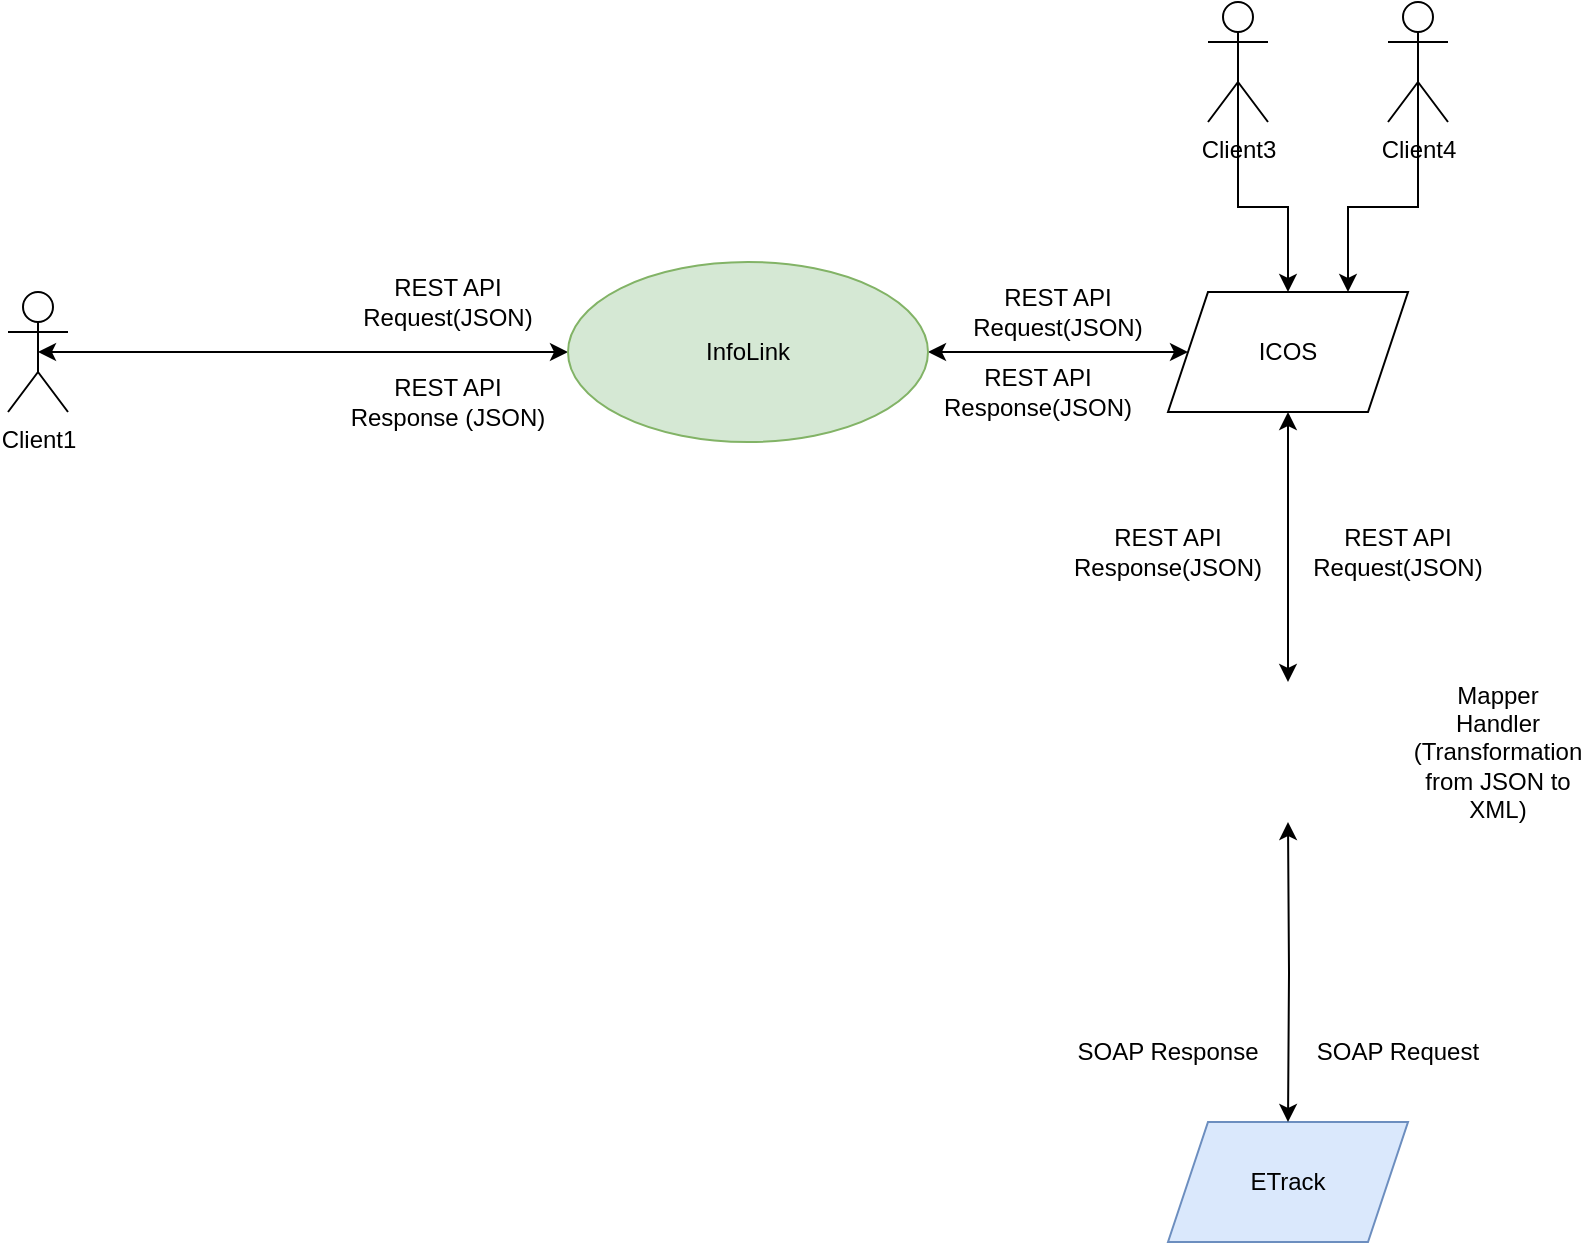 <mxfile version="21.6.8" type="github">
  <diagram name="Page-1" id="e6QpP9vqhFKASMQXixUK">
    <mxGraphModel dx="954" dy="610" grid="1" gridSize="10" guides="1" tooltips="1" connect="1" arrows="1" fold="1" page="1" pageScale="1" pageWidth="850" pageHeight="1100" math="0" shadow="0">
      <root>
        <mxCell id="0" />
        <mxCell id="1" parent="0" />
        <mxCell id="H6gbhARiPAskfc4MF77I-5" style="edgeStyle=orthogonalEdgeStyle;rounded=0;orthogonalLoop=1;jettySize=auto;html=1;exitX=0.5;exitY=0.5;exitDx=0;exitDy=0;exitPerimeter=0;entryX=0;entryY=0.5;entryDx=0;entryDy=0;startArrow=classic;startFill=1;" parent="1" source="H6gbhARiPAskfc4MF77I-1" target="H6gbhARiPAskfc4MF77I-4" edge="1">
          <mxGeometry relative="1" as="geometry" />
        </mxCell>
        <mxCell id="H6gbhARiPAskfc4MF77I-1" value="Client1" style="shape=umlActor;verticalLabelPosition=bottom;verticalAlign=top;html=1;outlineConnect=0;" parent="1" vertex="1">
          <mxGeometry x="20" y="155" width="30" height="60" as="geometry" />
        </mxCell>
        <mxCell id="H6gbhARiPAskfc4MF77I-23" style="edgeStyle=orthogonalEdgeStyle;rounded=0;orthogonalLoop=1;jettySize=auto;html=1;exitX=1;exitY=0.5;exitDx=0;exitDy=0;entryX=0;entryY=0.5;entryDx=0;entryDy=0;startArrow=classic;startFill=1;" parent="1" source="H6gbhARiPAskfc4MF77I-4" target="H6gbhARiPAskfc4MF77I-21" edge="1">
          <mxGeometry relative="1" as="geometry" />
        </mxCell>
        <mxCell id="H6gbhARiPAskfc4MF77I-4" value="InfoLink" style="ellipse;whiteSpace=wrap;html=1;fillColor=#d5e8d4;strokeColor=#82b366;" parent="1" vertex="1">
          <mxGeometry x="300" y="140" width="180" height="90" as="geometry" />
        </mxCell>
        <mxCell id="H6gbhARiPAskfc4MF77I-8" value="ETrack" style="shape=parallelogram;perimeter=parallelogramPerimeter;whiteSpace=wrap;html=1;fixedSize=1;fillColor=#dae8fc;strokeColor=#6c8ebf;" parent="1" vertex="1">
          <mxGeometry x="600" y="570" width="120" height="60" as="geometry" />
        </mxCell>
        <mxCell id="H6gbhARiPAskfc4MF77I-11" value="REST API Request(JSON)" style="text;html=1;strokeColor=none;fillColor=none;align=center;verticalAlign=middle;whiteSpace=wrap;rounded=0;" parent="1" vertex="1">
          <mxGeometry x="195" y="140" width="90" height="40" as="geometry" />
        </mxCell>
        <mxCell id="H6gbhARiPAskfc4MF77I-12" value="SOAP Response" style="text;html=1;strokeColor=none;fillColor=none;align=center;verticalAlign=middle;whiteSpace=wrap;rounded=0;" parent="1" vertex="1">
          <mxGeometry x="550" y="520" width="100" height="30" as="geometry" />
        </mxCell>
        <mxCell id="H6gbhARiPAskfc4MF77I-13" value="Mapper&lt;br&gt;Handler&lt;br&gt;(Transformation from JSON to XML)" style="text;html=1;strokeColor=none;fillColor=none;align=center;verticalAlign=middle;whiteSpace=wrap;rounded=0;" parent="1" vertex="1">
          <mxGeometry x="720" y="330" width="90" height="110" as="geometry" />
        </mxCell>
        <mxCell id="H6gbhARiPAskfc4MF77I-15" value="REST API Request(JSON)" style="text;html=1;strokeColor=none;fillColor=none;align=center;verticalAlign=middle;whiteSpace=wrap;rounded=0;" parent="1" vertex="1">
          <mxGeometry x="490" y="150" width="110" height="30" as="geometry" />
        </mxCell>
        <mxCell id="H6gbhARiPAskfc4MF77I-17" value="REST API Response (JSON)" style="text;html=1;strokeColor=none;fillColor=none;align=center;verticalAlign=middle;whiteSpace=wrap;rounded=0;" parent="1" vertex="1">
          <mxGeometry x="190" y="190" width="100" height="40" as="geometry" />
        </mxCell>
        <mxCell id="H6gbhARiPAskfc4MF77I-25" style="edgeStyle=orthogonalEdgeStyle;rounded=0;orthogonalLoop=1;jettySize=auto;html=1;exitX=0.5;exitY=1;exitDx=0;exitDy=0;entryX=0.5;entryY=0;entryDx=0;entryDy=0;startArrow=classic;startFill=1;" parent="1" source="H6gbhARiPAskfc4MF77I-21" edge="1">
          <mxGeometry relative="1" as="geometry">
            <mxPoint x="660" y="350" as="targetPoint" />
          </mxGeometry>
        </mxCell>
        <mxCell id="H6gbhARiPAskfc4MF77I-21" value="ICOS" style="shape=parallelogram;perimeter=parallelogramPerimeter;whiteSpace=wrap;html=1;fixedSize=1;" parent="1" vertex="1">
          <mxGeometry x="600" y="155" width="120" height="60" as="geometry" />
        </mxCell>
        <mxCell id="H6gbhARiPAskfc4MF77I-26" style="edgeStyle=orthogonalEdgeStyle;rounded=0;orthogonalLoop=1;jettySize=auto;html=1;exitX=0.5;exitY=1;exitDx=0;exitDy=0;entryX=0.5;entryY=0;entryDx=0;entryDy=0;startArrow=classic;startFill=1;" parent="1" target="H6gbhARiPAskfc4MF77I-8" edge="1">
          <mxGeometry relative="1" as="geometry">
            <mxPoint x="660" y="420" as="sourcePoint" />
          </mxGeometry>
        </mxCell>
        <mxCell id="H6gbhARiPAskfc4MF77I-27" value="SOAP Request" style="text;html=1;strokeColor=none;fillColor=none;align=center;verticalAlign=middle;whiteSpace=wrap;rounded=0;" parent="1" vertex="1">
          <mxGeometry x="670" y="520" width="90" height="30" as="geometry" />
        </mxCell>
        <mxCell id="H6gbhARiPAskfc4MF77I-28" value="REST API Response(JSON)" style="text;html=1;strokeColor=none;fillColor=none;align=center;verticalAlign=middle;whiteSpace=wrap;rounded=0;" parent="1" vertex="1">
          <mxGeometry x="480" y="190" width="110" height="30" as="geometry" />
        </mxCell>
        <mxCell id="H6gbhARiPAskfc4MF77I-29" value="REST API Request(JSON)" style="text;html=1;strokeColor=none;fillColor=none;align=center;verticalAlign=middle;whiteSpace=wrap;rounded=0;" parent="1" vertex="1">
          <mxGeometry x="660" y="270" width="110" height="30" as="geometry" />
        </mxCell>
        <mxCell id="H6gbhARiPAskfc4MF77I-30" value="REST API Response(JSON)" style="text;html=1;strokeColor=none;fillColor=none;align=center;verticalAlign=middle;whiteSpace=wrap;rounded=0;" parent="1" vertex="1">
          <mxGeometry x="545" y="270" width="110" height="30" as="geometry" />
        </mxCell>
        <mxCell id="H6gbhARiPAskfc4MF77I-33" style="edgeStyle=orthogonalEdgeStyle;rounded=0;orthogonalLoop=1;jettySize=auto;html=1;exitX=0.5;exitY=0.5;exitDx=0;exitDy=0;exitPerimeter=0;entryX=0.5;entryY=0;entryDx=0;entryDy=0;" parent="1" source="H6gbhARiPAskfc4MF77I-31" target="H6gbhARiPAskfc4MF77I-21" edge="1">
          <mxGeometry relative="1" as="geometry" />
        </mxCell>
        <mxCell id="H6gbhARiPAskfc4MF77I-31" value="Client3" style="shape=umlActor;verticalLabelPosition=bottom;verticalAlign=top;html=1;outlineConnect=0;" parent="1" vertex="1">
          <mxGeometry x="620" y="10" width="30" height="60" as="geometry" />
        </mxCell>
        <mxCell id="H6gbhARiPAskfc4MF77I-34" style="edgeStyle=orthogonalEdgeStyle;rounded=0;orthogonalLoop=1;jettySize=auto;html=1;exitX=0.5;exitY=0.5;exitDx=0;exitDy=0;exitPerimeter=0;entryX=0.75;entryY=0;entryDx=0;entryDy=0;" parent="1" source="H6gbhARiPAskfc4MF77I-32" target="H6gbhARiPAskfc4MF77I-21" edge="1">
          <mxGeometry relative="1" as="geometry">
            <mxPoint x="750" y="150" as="targetPoint" />
          </mxGeometry>
        </mxCell>
        <mxCell id="H6gbhARiPAskfc4MF77I-32" value="Client4" style="shape=umlActor;verticalLabelPosition=bottom;verticalAlign=top;html=1;outlineConnect=0;" parent="1" vertex="1">
          <mxGeometry x="710" y="10" width="30" height="60" as="geometry" />
        </mxCell>
      </root>
    </mxGraphModel>
  </diagram>
</mxfile>
